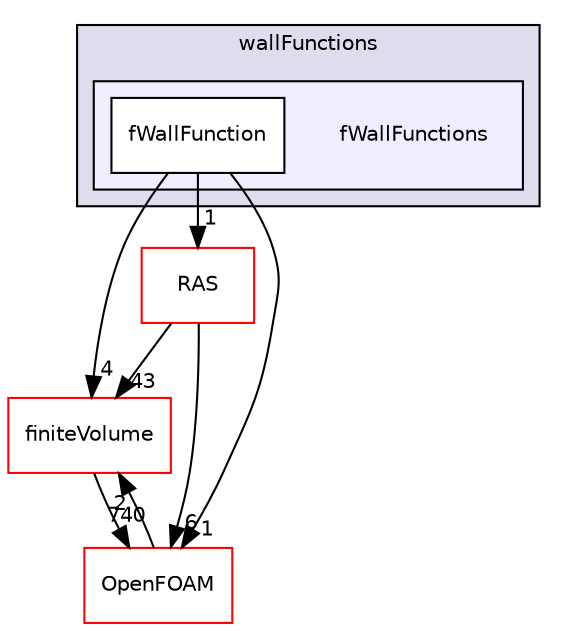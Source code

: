 digraph "src/TurbulenceModels/turbulenceModels/derivedFvPatchFields/wallFunctions/fWallFunctions" {
  bgcolor=transparent;
  compound=true
  node [ fontsize="10", fontname="Helvetica"];
  edge [ labelfontsize="10", labelfontname="Helvetica"];
  subgraph clusterdir_1bd551b8fe346f6c53ea4a4970013c1a {
    graph [ bgcolor="#ddddee", pencolor="black", label="wallFunctions" fontname="Helvetica", fontsize="10", URL="dir_1bd551b8fe346f6c53ea4a4970013c1a.html"]
  subgraph clusterdir_797684d746f7e36264a499fc781eab6f {
    graph [ bgcolor="#eeeeff", pencolor="black", label="" URL="dir_797684d746f7e36264a499fc781eab6f.html"];
    dir_797684d746f7e36264a499fc781eab6f [shape=plaintext label="fWallFunctions"];
    dir_9f48e715f8267dbec224fab1647d9b70 [shape=box label="fWallFunction" color="black" fillcolor="white" style="filled" URL="dir_9f48e715f8267dbec224fab1647d9b70.html"];
  }
  }
  dir_9bd15774b555cf7259a6fa18f99fe99b [shape=box label="finiteVolume" color="red" URL="dir_9bd15774b555cf7259a6fa18f99fe99b.html"];
  dir_adfb94148fb30832cafb0debb79458ba [shape=box label="RAS" color="red" URL="dir_adfb94148fb30832cafb0debb79458ba.html"];
  dir_c5473ff19b20e6ec4dfe5c310b3778a8 [shape=box label="OpenFOAM" color="red" URL="dir_c5473ff19b20e6ec4dfe5c310b3778a8.html"];
  dir_9bd15774b555cf7259a6fa18f99fe99b->dir_c5473ff19b20e6ec4dfe5c310b3778a8 [headlabel="740", labeldistance=1.5 headhref="dir_000873_001927.html"];
  dir_9f48e715f8267dbec224fab1647d9b70->dir_9bd15774b555cf7259a6fa18f99fe99b [headlabel="4", labeldistance=1.5 headhref="dir_003080_000873.html"];
  dir_9f48e715f8267dbec224fab1647d9b70->dir_adfb94148fb30832cafb0debb79458ba [headlabel="1", labeldistance=1.5 headhref="dir_003080_003127.html"];
  dir_9f48e715f8267dbec224fab1647d9b70->dir_c5473ff19b20e6ec4dfe5c310b3778a8 [headlabel="1", labeldistance=1.5 headhref="dir_003080_001927.html"];
  dir_adfb94148fb30832cafb0debb79458ba->dir_9bd15774b555cf7259a6fa18f99fe99b [headlabel="43", labeldistance=1.5 headhref="dir_003127_000873.html"];
  dir_adfb94148fb30832cafb0debb79458ba->dir_c5473ff19b20e6ec4dfe5c310b3778a8 [headlabel="6", labeldistance=1.5 headhref="dir_003127_001927.html"];
  dir_c5473ff19b20e6ec4dfe5c310b3778a8->dir_9bd15774b555cf7259a6fa18f99fe99b [headlabel="2", labeldistance=1.5 headhref="dir_001927_000873.html"];
}
